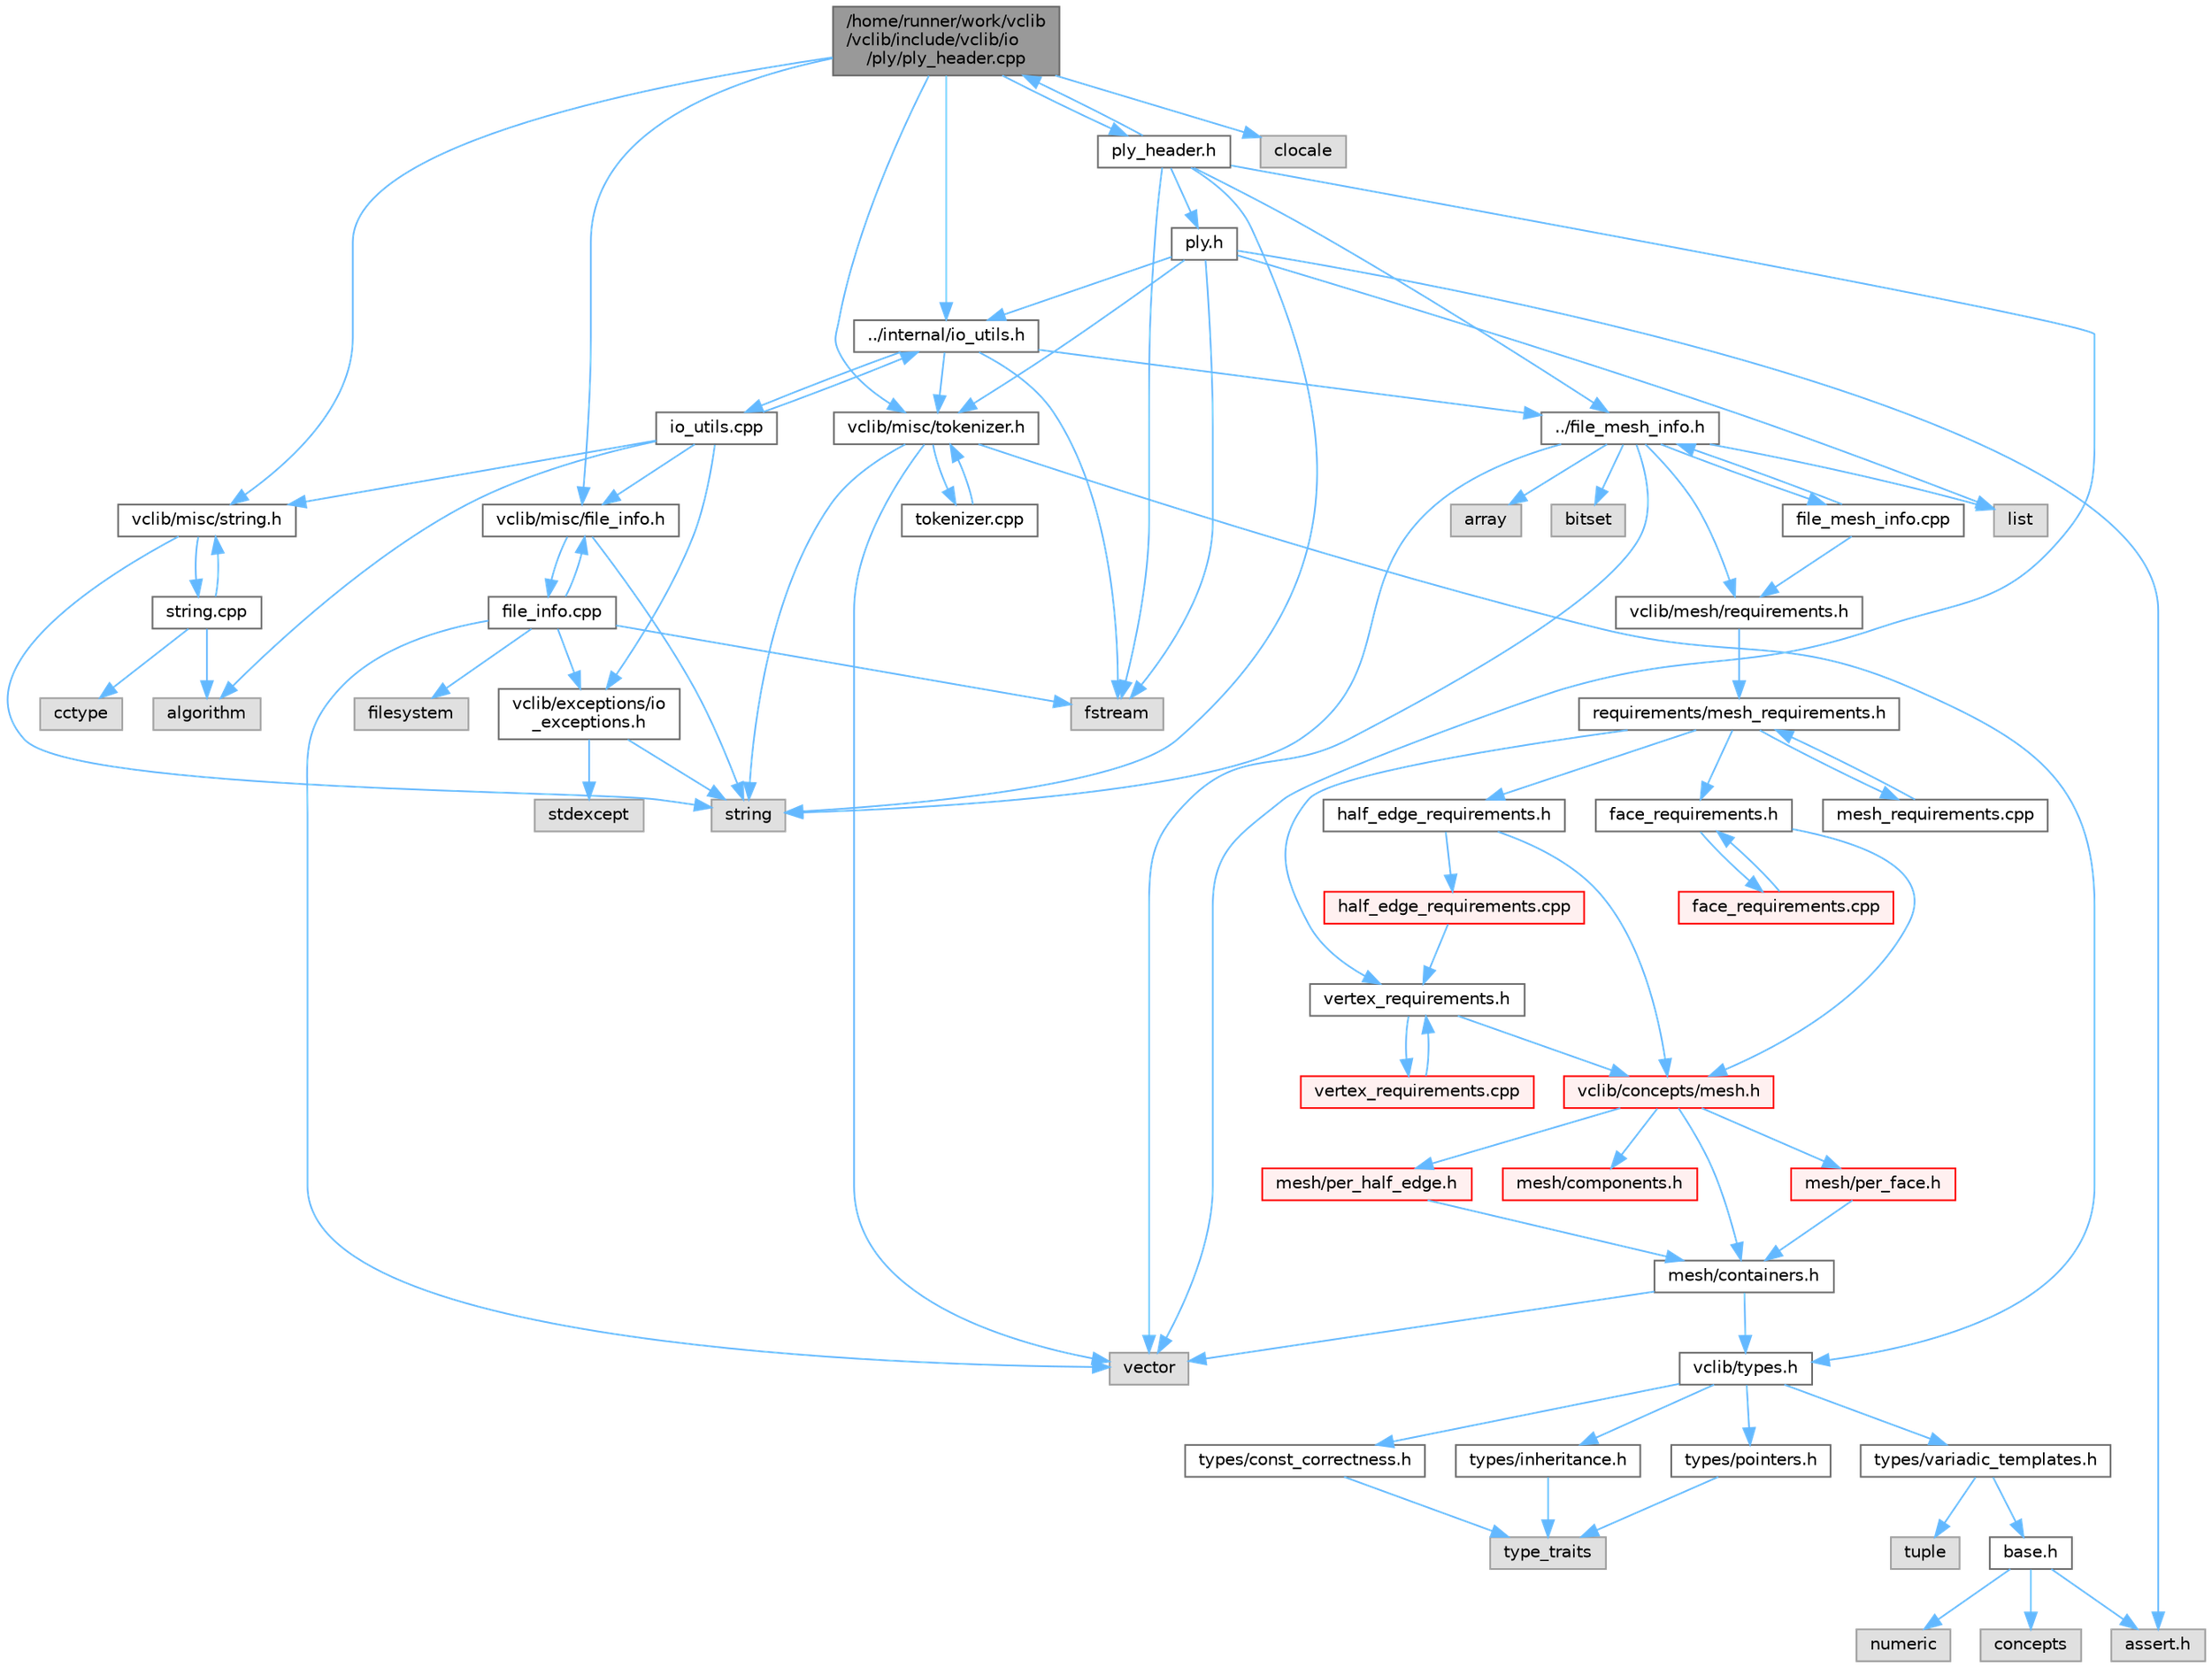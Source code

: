 digraph "/home/runner/work/vclib/vclib/include/vclib/io/ply/ply_header.cpp"
{
 // LATEX_PDF_SIZE
  bgcolor="transparent";
  edge [fontname=Helvetica,fontsize=10,labelfontname=Helvetica,labelfontsize=10];
  node [fontname=Helvetica,fontsize=10,shape=box,height=0.2,width=0.4];
  Node1 [label="/home/runner/work/vclib\l/vclib/include/vclib/io\l/ply/ply_header.cpp",height=0.2,width=0.4,color="gray40", fillcolor="grey60", style="filled", fontcolor="black",tooltip=" "];
  Node1 -> Node2 [color="steelblue1",style="solid"];
  Node2 [label="ply_header.h",height=0.2,width=0.4,color="grey40", fillcolor="white", style="filled",URL="$ply__header_8h.html",tooltip=" "];
  Node2 -> Node3 [color="steelblue1",style="solid"];
  Node3 [label="vector",height=0.2,width=0.4,color="grey60", fillcolor="#E0E0E0", style="filled",tooltip=" "];
  Node2 -> Node4 [color="steelblue1",style="solid"];
  Node4 [label="string",height=0.2,width=0.4,color="grey60", fillcolor="#E0E0E0", style="filled",tooltip=" "];
  Node2 -> Node5 [color="steelblue1",style="solid"];
  Node5 [label="fstream",height=0.2,width=0.4,color="grey60", fillcolor="#E0E0E0", style="filled",tooltip=" "];
  Node2 -> Node6 [color="steelblue1",style="solid"];
  Node6 [label="../file_mesh_info.h",height=0.2,width=0.4,color="grey40", fillcolor="white", style="filled",URL="$file__mesh__info_8h.html",tooltip=" "];
  Node6 -> Node7 [color="steelblue1",style="solid"];
  Node7 [label="array",height=0.2,width=0.4,color="grey60", fillcolor="#E0E0E0", style="filled",tooltip=" "];
  Node6 -> Node8 [color="steelblue1",style="solid"];
  Node8 [label="list",height=0.2,width=0.4,color="grey60", fillcolor="#E0E0E0", style="filled",tooltip=" "];
  Node6 -> Node4 [color="steelblue1",style="solid"];
  Node6 -> Node3 [color="steelblue1",style="solid"];
  Node6 -> Node9 [color="steelblue1",style="solid"];
  Node9 [label="bitset",height=0.2,width=0.4,color="grey60", fillcolor="#E0E0E0", style="filled",tooltip=" "];
  Node6 -> Node10 [color="steelblue1",style="solid"];
  Node10 [label="vclib/mesh/requirements.h",height=0.2,width=0.4,color="grey40", fillcolor="white", style="filled",URL="$requirements_8h.html",tooltip=" "];
  Node10 -> Node11 [color="steelblue1",style="solid"];
  Node11 [label="requirements/mesh_requirements.h",height=0.2,width=0.4,color="grey40", fillcolor="white", style="filled",URL="$mesh__requirements_8h.html",tooltip=" "];
  Node11 -> Node12 [color="steelblue1",style="solid"];
  Node12 [label="half_edge_requirements.h",height=0.2,width=0.4,color="grey40", fillcolor="white", style="filled",URL="$half__edge__requirements_8h.html",tooltip=" "];
  Node12 -> Node13 [color="steelblue1",style="solid"];
  Node13 [label="vclib/concepts/mesh.h",height=0.2,width=0.4,color="red", fillcolor="#FFF0F0", style="filled",URL="$concepts_2mesh_8h.html",tooltip=" "];
  Node13 -> Node14 [color="steelblue1",style="solid"];
  Node14 [label="mesh/components.h",height=0.2,width=0.4,color="red", fillcolor="#FFF0F0", style="filled",URL="$concepts_2mesh_2components_8h.html",tooltip=" "];
  Node13 -> Node69 [color="steelblue1",style="solid"];
  Node69 [label="mesh/containers.h",height=0.2,width=0.4,color="grey40", fillcolor="white", style="filled",URL="$concepts_2mesh_2containers_8h.html",tooltip=" "];
  Node69 -> Node3 [color="steelblue1",style="solid"];
  Node69 -> Node17 [color="steelblue1",style="solid"];
  Node17 [label="vclib/types.h",height=0.2,width=0.4,color="grey40", fillcolor="white", style="filled",URL="$types_8h.html",tooltip=" "];
  Node17 -> Node18 [color="steelblue1",style="solid"];
  Node18 [label="types/const_correctness.h",height=0.2,width=0.4,color="grey40", fillcolor="white", style="filled",URL="$types_2const__correctness_8h.html",tooltip=" "];
  Node18 -> Node19 [color="steelblue1",style="solid"];
  Node19 [label="type_traits",height=0.2,width=0.4,color="grey60", fillcolor="#E0E0E0", style="filled",tooltip=" "];
  Node17 -> Node20 [color="steelblue1",style="solid"];
  Node20 [label="types/inheritance.h",height=0.2,width=0.4,color="grey40", fillcolor="white", style="filled",URL="$inheritance_8h.html",tooltip=" "];
  Node20 -> Node19 [color="steelblue1",style="solid"];
  Node17 -> Node21 [color="steelblue1",style="solid"];
  Node21 [label="types/pointers.h",height=0.2,width=0.4,color="grey40", fillcolor="white", style="filled",URL="$types_2pointers_8h.html",tooltip=" "];
  Node21 -> Node19 [color="steelblue1",style="solid"];
  Node17 -> Node22 [color="steelblue1",style="solid"];
  Node22 [label="types/variadic_templates.h",height=0.2,width=0.4,color="grey40", fillcolor="white", style="filled",URL="$variadic__templates_8h.html",tooltip=" "];
  Node22 -> Node23 [color="steelblue1",style="solid"];
  Node23 [label="base.h",height=0.2,width=0.4,color="grey40", fillcolor="white", style="filled",URL="$types_2base_8h.html",tooltip=" "];
  Node23 -> Node24 [color="steelblue1",style="solid"];
  Node24 [label="assert.h",height=0.2,width=0.4,color="grey60", fillcolor="#E0E0E0", style="filled",tooltip=" "];
  Node23 -> Node25 [color="steelblue1",style="solid"];
  Node25 [label="concepts",height=0.2,width=0.4,color="grey60", fillcolor="#E0E0E0", style="filled",tooltip=" "];
  Node23 -> Node26 [color="steelblue1",style="solid"];
  Node26 [label="numeric",height=0.2,width=0.4,color="grey60", fillcolor="#E0E0E0", style="filled",tooltip=" "];
  Node22 -> Node27 [color="steelblue1",style="solid"];
  Node27 [label="tuple",height=0.2,width=0.4,color="grey60", fillcolor="#E0E0E0", style="filled",tooltip=" "];
  Node13 -> Node70 [color="steelblue1",style="solid"];
  Node70 [label="mesh/per_face.h",height=0.2,width=0.4,color="red", fillcolor="#FFF0F0", style="filled",URL="$per__face_8h.html",tooltip=" "];
  Node70 -> Node69 [color="steelblue1",style="solid"];
  Node13 -> Node73 [color="steelblue1",style="solid"];
  Node73 [label="mesh/per_half_edge.h",height=0.2,width=0.4,color="red", fillcolor="#FFF0F0", style="filled",URL="$per__half__edge_8h.html",tooltip=" "];
  Node73 -> Node69 [color="steelblue1",style="solid"];
  Node12 -> Node77 [color="steelblue1",style="solid"];
  Node77 [label="half_edge_requirements.cpp",height=0.2,width=0.4,color="red", fillcolor="#FFF0F0", style="filled",URL="$half__edge__requirements_8cpp.html",tooltip=" "];
  Node77 -> Node78 [color="steelblue1",style="solid"];
  Node78 [label="vertex_requirements.h",height=0.2,width=0.4,color="grey40", fillcolor="white", style="filled",URL="$vertex__requirements_8h.html",tooltip=" "];
  Node78 -> Node13 [color="steelblue1",style="solid"];
  Node78 -> Node79 [color="steelblue1",style="solid"];
  Node79 [label="vertex_requirements.cpp",height=0.2,width=0.4,color="red", fillcolor="#FFF0F0", style="filled",URL="$vertex__requirements_8cpp.html",tooltip=" "];
  Node79 -> Node78 [color="steelblue1",style="solid"];
  Node11 -> Node158 [color="steelblue1",style="solid"];
  Node158 [label="face_requirements.h",height=0.2,width=0.4,color="grey40", fillcolor="white", style="filled",URL="$face__requirements_8h.html",tooltip=" "];
  Node158 -> Node13 [color="steelblue1",style="solid"];
  Node158 -> Node159 [color="steelblue1",style="solid"];
  Node159 [label="face_requirements.cpp",height=0.2,width=0.4,color="red", fillcolor="#FFF0F0", style="filled",URL="$face__requirements_8cpp.html",tooltip=" "];
  Node159 -> Node158 [color="steelblue1",style="solid"];
  Node11 -> Node78 [color="steelblue1",style="solid"];
  Node11 -> Node183 [color="steelblue1",style="solid"];
  Node183 [label="mesh_requirements.cpp",height=0.2,width=0.4,color="grey40", fillcolor="white", style="filled",URL="$mesh__requirements_8cpp.html",tooltip=" "];
  Node183 -> Node11 [color="steelblue1",style="solid"];
  Node6 -> Node184 [color="steelblue1",style="solid"];
  Node184 [label="file_mesh_info.cpp",height=0.2,width=0.4,color="grey40", fillcolor="white", style="filled",URL="$file__mesh__info_8cpp.html",tooltip=" "];
  Node184 -> Node6 [color="steelblue1",style="solid"];
  Node184 -> Node10 [color="steelblue1",style="solid"];
  Node2 -> Node185 [color="steelblue1",style="solid"];
  Node185 [label="ply.h",height=0.2,width=0.4,color="grey40", fillcolor="white", style="filled",URL="$ply_8h.html",tooltip=" "];
  Node185 -> Node24 [color="steelblue1",style="solid"];
  Node185 -> Node5 [color="steelblue1",style="solid"];
  Node185 -> Node8 [color="steelblue1",style="solid"];
  Node185 -> Node186 [color="steelblue1",style="solid"];
  Node186 [label="vclib/misc/tokenizer.h",height=0.2,width=0.4,color="grey40", fillcolor="white", style="filled",URL="$tokenizer_8h.html",tooltip=" "];
  Node186 -> Node4 [color="steelblue1",style="solid"];
  Node186 -> Node3 [color="steelblue1",style="solid"];
  Node186 -> Node17 [color="steelblue1",style="solid"];
  Node186 -> Node187 [color="steelblue1",style="solid"];
  Node187 [label="tokenizer.cpp",height=0.2,width=0.4,color="grey40", fillcolor="white", style="filled",URL="$tokenizer_8cpp.html",tooltip=" "];
  Node187 -> Node186 [color="steelblue1",style="solid"];
  Node185 -> Node188 [color="steelblue1",style="solid"];
  Node188 [label="../internal/io_utils.h",height=0.2,width=0.4,color="grey40", fillcolor="white", style="filled",URL="$io__utils_8h.html",tooltip=" "];
  Node188 -> Node5 [color="steelblue1",style="solid"];
  Node188 -> Node6 [color="steelblue1",style="solid"];
  Node188 -> Node186 [color="steelblue1",style="solid"];
  Node188 -> Node189 [color="steelblue1",style="solid"];
  Node189 [label="io_utils.cpp",height=0.2,width=0.4,color="grey40", fillcolor="white", style="filled",URL="$io__utils_8cpp.html",tooltip=" "];
  Node189 -> Node188 [color="steelblue1",style="solid"];
  Node189 -> Node98 [color="steelblue1",style="solid"];
  Node98 [label="algorithm",height=0.2,width=0.4,color="grey60", fillcolor="#E0E0E0", style="filled",tooltip=" "];
  Node189 -> Node190 [color="steelblue1",style="solid"];
  Node190 [label="vclib/exceptions/io\l_exceptions.h",height=0.2,width=0.4,color="grey40", fillcolor="white", style="filled",URL="$io__exceptions_8h.html",tooltip=" "];
  Node190 -> Node81 [color="steelblue1",style="solid"];
  Node81 [label="stdexcept",height=0.2,width=0.4,color="grey60", fillcolor="#E0E0E0", style="filled",tooltip=" "];
  Node190 -> Node4 [color="steelblue1",style="solid"];
  Node189 -> Node191 [color="steelblue1",style="solid"];
  Node191 [label="vclib/misc/file_info.h",height=0.2,width=0.4,color="grey40", fillcolor="white", style="filled",URL="$file__info_8h.html",tooltip=" "];
  Node191 -> Node4 [color="steelblue1",style="solid"];
  Node191 -> Node192 [color="steelblue1",style="solid"];
  Node192 [label="file_info.cpp",height=0.2,width=0.4,color="grey40", fillcolor="white", style="filled",URL="$file__info_8cpp.html",tooltip=" "];
  Node192 -> Node191 [color="steelblue1",style="solid"];
  Node192 -> Node5 [color="steelblue1",style="solid"];
  Node192 -> Node193 [color="steelblue1",style="solid"];
  Node193 [label="filesystem",height=0.2,width=0.4,color="grey60", fillcolor="#E0E0E0", style="filled",tooltip=" "];
  Node192 -> Node3 [color="steelblue1",style="solid"];
  Node192 -> Node190 [color="steelblue1",style="solid"];
  Node189 -> Node194 [color="steelblue1",style="solid"];
  Node194 [label="vclib/misc/string.h",height=0.2,width=0.4,color="grey40", fillcolor="white", style="filled",URL="$string_8h.html",tooltip=" "];
  Node194 -> Node4 [color="steelblue1",style="solid"];
  Node194 -> Node195 [color="steelblue1",style="solid"];
  Node195 [label="string.cpp",height=0.2,width=0.4,color="grey40", fillcolor="white", style="filled",URL="$string_8cpp.html",tooltip=" "];
  Node195 -> Node194 [color="steelblue1",style="solid"];
  Node195 -> Node98 [color="steelblue1",style="solid"];
  Node195 -> Node196 [color="steelblue1",style="solid"];
  Node196 [label="cctype",height=0.2,width=0.4,color="grey60", fillcolor="#E0E0E0", style="filled",tooltip=" "];
  Node2 -> Node1 [color="steelblue1",style="solid"];
  Node1 -> Node197 [color="steelblue1",style="solid"];
  Node197 [label="clocale",height=0.2,width=0.4,color="grey60", fillcolor="#E0E0E0", style="filled",tooltip=" "];
  Node1 -> Node191 [color="steelblue1",style="solid"];
  Node1 -> Node194 [color="steelblue1",style="solid"];
  Node1 -> Node186 [color="steelblue1",style="solid"];
  Node1 -> Node188 [color="steelblue1",style="solid"];
}
